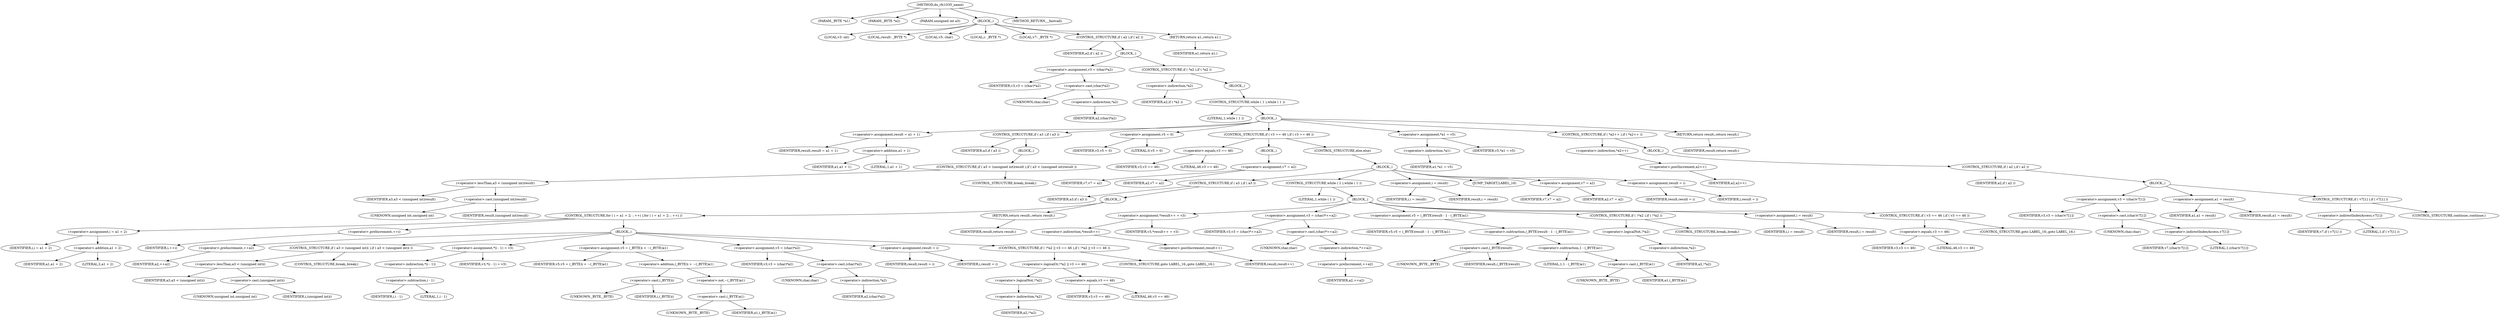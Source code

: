 digraph do_rfc1035_name {  
"1000106" [label = "(METHOD,do_rfc1035_name)" ]
"1000107" [label = "(PARAM,_BYTE *a1)" ]
"1000108" [label = "(PARAM,_BYTE *a2)" ]
"1000109" [label = "(PARAM,unsigned int a3)" ]
"1000110" [label = "(BLOCK,,)" ]
"1000111" [label = "(LOCAL,v3: int)" ]
"1000112" [label = "(LOCAL,result: _BYTE *)" ]
"1000113" [label = "(LOCAL,v5: char)" ]
"1000114" [label = "(LOCAL,i: _BYTE *)" ]
"1000115" [label = "(LOCAL,v7: _BYTE *)" ]
"1000116" [label = "(CONTROL_STRUCTURE,if ( a2 ),if ( a2 ))" ]
"1000117" [label = "(IDENTIFIER,a2,if ( a2 ))" ]
"1000118" [label = "(BLOCK,,)" ]
"1000119" [label = "(<operator>.assignment,v3 = (char)*a2)" ]
"1000120" [label = "(IDENTIFIER,v3,v3 = (char)*a2)" ]
"1000121" [label = "(<operator>.cast,(char)*a2)" ]
"1000122" [label = "(UNKNOWN,char,char)" ]
"1000123" [label = "(<operator>.indirection,*a2)" ]
"1000124" [label = "(IDENTIFIER,a2,(char)*a2)" ]
"1000125" [label = "(CONTROL_STRUCTURE,if ( *a2 ),if ( *a2 ))" ]
"1000126" [label = "(<operator>.indirection,*a2)" ]
"1000127" [label = "(IDENTIFIER,a2,if ( *a2 ))" ]
"1000128" [label = "(BLOCK,,)" ]
"1000129" [label = "(CONTROL_STRUCTURE,while ( 1 ),while ( 1 ))" ]
"1000130" [label = "(LITERAL,1,while ( 1 ))" ]
"1000131" [label = "(BLOCK,,)" ]
"1000132" [label = "(<operator>.assignment,result = a1 + 1)" ]
"1000133" [label = "(IDENTIFIER,result,result = a1 + 1)" ]
"1000134" [label = "(<operator>.addition,a1 + 1)" ]
"1000135" [label = "(IDENTIFIER,a1,a1 + 1)" ]
"1000136" [label = "(LITERAL,1,a1 + 1)" ]
"1000137" [label = "(CONTROL_STRUCTURE,if ( a3 ),if ( a3 ))" ]
"1000138" [label = "(IDENTIFIER,a3,if ( a3 ))" ]
"1000139" [label = "(BLOCK,,)" ]
"1000140" [label = "(CONTROL_STRUCTURE,if ( a3 < (unsigned int)result ),if ( a3 < (unsigned int)result ))" ]
"1000141" [label = "(<operator>.lessThan,a3 < (unsigned int)result)" ]
"1000142" [label = "(IDENTIFIER,a3,a3 < (unsigned int)result)" ]
"1000143" [label = "(<operator>.cast,(unsigned int)result)" ]
"1000144" [label = "(UNKNOWN,unsigned int,unsigned int)" ]
"1000145" [label = "(IDENTIFIER,result,(unsigned int)result)" ]
"1000146" [label = "(CONTROL_STRUCTURE,break;,break;)" ]
"1000147" [label = "(<operator>.assignment,v5 = 0)" ]
"1000148" [label = "(IDENTIFIER,v5,v5 = 0)" ]
"1000149" [label = "(LITERAL,0,v5 = 0)" ]
"1000150" [label = "(CONTROL_STRUCTURE,if ( v3 == 46 ),if ( v3 == 46 ))" ]
"1000151" [label = "(<operator>.equals,v3 == 46)" ]
"1000152" [label = "(IDENTIFIER,v3,v3 == 46)" ]
"1000153" [label = "(LITERAL,46,v3 == 46)" ]
"1000154" [label = "(BLOCK,,)" ]
"1000155" [label = "(<operator>.assignment,v7 = a2)" ]
"1000156" [label = "(IDENTIFIER,v7,v7 = a2)" ]
"1000157" [label = "(IDENTIFIER,a2,v7 = a2)" ]
"1000158" [label = "(CONTROL_STRUCTURE,else,else)" ]
"1000159" [label = "(BLOCK,,)" ]
"1000160" [label = "(CONTROL_STRUCTURE,if ( a3 ),if ( a3 ))" ]
"1000161" [label = "(IDENTIFIER,a3,if ( a3 ))" ]
"1000162" [label = "(BLOCK,,)" ]
"1000163" [label = "(CONTROL_STRUCTURE,for ( i = a1 + 2; ; ++i ),for ( i = a1 + 2; ; ++i ))" ]
"1000164" [label = "(<operator>.assignment,i = a1 + 2)" ]
"1000165" [label = "(IDENTIFIER,i,i = a1 + 2)" ]
"1000166" [label = "(<operator>.addition,a1 + 2)" ]
"1000167" [label = "(IDENTIFIER,a1,a1 + 2)" ]
"1000168" [label = "(LITERAL,2,a1 + 2)" ]
"1000169" [label = "(<operator>.preIncrement,++i)" ]
"1000170" [label = "(IDENTIFIER,i,++i)" ]
"1000171" [label = "(BLOCK,,)" ]
"1000172" [label = "(<operator>.preIncrement,++a2)" ]
"1000173" [label = "(IDENTIFIER,a2,++a2)" ]
"1000174" [label = "(CONTROL_STRUCTURE,if ( a3 < (unsigned int)i ),if ( a3 < (unsigned int)i ))" ]
"1000175" [label = "(<operator>.lessThan,a3 < (unsigned int)i)" ]
"1000176" [label = "(IDENTIFIER,a3,a3 < (unsigned int)i)" ]
"1000177" [label = "(<operator>.cast,(unsigned int)i)" ]
"1000178" [label = "(UNKNOWN,unsigned int,unsigned int)" ]
"1000179" [label = "(IDENTIFIER,i,(unsigned int)i)" ]
"1000180" [label = "(CONTROL_STRUCTURE,break;,break;)" ]
"1000181" [label = "(<operator>.assignment,*(i - 1) = v3)" ]
"1000182" [label = "(<operator>.indirection,*(i - 1))" ]
"1000183" [label = "(<operator>.subtraction,i - 1)" ]
"1000184" [label = "(IDENTIFIER,i,i - 1)" ]
"1000185" [label = "(LITERAL,1,i - 1)" ]
"1000186" [label = "(IDENTIFIER,v3,*(i - 1) = v3)" ]
"1000187" [label = "(<operator>.assignment,v5 = (_BYTE)i + ~(_BYTE)a1)" ]
"1000188" [label = "(IDENTIFIER,v5,v5 = (_BYTE)i + ~(_BYTE)a1)" ]
"1000189" [label = "(<operator>.addition,(_BYTE)i + ~(_BYTE)a1)" ]
"1000190" [label = "(<operator>.cast,(_BYTE)i)" ]
"1000191" [label = "(UNKNOWN,_BYTE,_BYTE)" ]
"1000192" [label = "(IDENTIFIER,i,(_BYTE)i)" ]
"1000193" [label = "(<operator>.not,~(_BYTE)a1)" ]
"1000194" [label = "(<operator>.cast,(_BYTE)a1)" ]
"1000195" [label = "(UNKNOWN,_BYTE,_BYTE)" ]
"1000196" [label = "(IDENTIFIER,a1,(_BYTE)a1)" ]
"1000197" [label = "(<operator>.assignment,v3 = (char)*a2)" ]
"1000198" [label = "(IDENTIFIER,v3,v3 = (char)*a2)" ]
"1000199" [label = "(<operator>.cast,(char)*a2)" ]
"1000200" [label = "(UNKNOWN,char,char)" ]
"1000201" [label = "(<operator>.indirection,*a2)" ]
"1000202" [label = "(IDENTIFIER,a2,(char)*a2)" ]
"1000203" [label = "(<operator>.assignment,result = i)" ]
"1000204" [label = "(IDENTIFIER,result,result = i)" ]
"1000205" [label = "(IDENTIFIER,i,result = i)" ]
"1000206" [label = "(CONTROL_STRUCTURE,if ( !*a2 || v3 == 46 ),if ( !*a2 || v3 == 46 ))" ]
"1000207" [label = "(<operator>.logicalOr,!*a2 || v3 == 46)" ]
"1000208" [label = "(<operator>.logicalNot,!*a2)" ]
"1000209" [label = "(<operator>.indirection,*a2)" ]
"1000210" [label = "(IDENTIFIER,a2,!*a2)" ]
"1000211" [label = "(<operator>.equals,v3 == 46)" ]
"1000212" [label = "(IDENTIFIER,v3,v3 == 46)" ]
"1000213" [label = "(LITERAL,46,v3 == 46)" ]
"1000214" [label = "(CONTROL_STRUCTURE,goto LABEL_16;,goto LABEL_16;)" ]
"1000215" [label = "(RETURN,return result;,return result;)" ]
"1000216" [label = "(IDENTIFIER,result,return result;)" ]
"1000217" [label = "(CONTROL_STRUCTURE,while ( 1 ),while ( 1 ))" ]
"1000218" [label = "(LITERAL,1,while ( 1 ))" ]
"1000219" [label = "(BLOCK,,)" ]
"1000220" [label = "(<operator>.assignment,*result++ = v3)" ]
"1000221" [label = "(<operator>.indirection,*result++)" ]
"1000222" [label = "(<operator>.postIncrement,result++)" ]
"1000223" [label = "(IDENTIFIER,result,result++)" ]
"1000224" [label = "(IDENTIFIER,v3,*result++ = v3)" ]
"1000225" [label = "(<operator>.assignment,v3 = (char)*++a2)" ]
"1000226" [label = "(IDENTIFIER,v3,v3 = (char)*++a2)" ]
"1000227" [label = "(<operator>.cast,(char)*++a2)" ]
"1000228" [label = "(UNKNOWN,char,char)" ]
"1000229" [label = "(<operator>.indirection,*++a2)" ]
"1000230" [label = "(<operator>.preIncrement,++a2)" ]
"1000231" [label = "(IDENTIFIER,a2,++a2)" ]
"1000232" [label = "(<operator>.assignment,v5 = (_BYTE)result - 1 - (_BYTE)a1)" ]
"1000233" [label = "(IDENTIFIER,v5,v5 = (_BYTE)result - 1 - (_BYTE)a1)" ]
"1000234" [label = "(<operator>.subtraction,(_BYTE)result - 1 - (_BYTE)a1)" ]
"1000235" [label = "(<operator>.cast,(_BYTE)result)" ]
"1000236" [label = "(UNKNOWN,_BYTE,_BYTE)" ]
"1000237" [label = "(IDENTIFIER,result,(_BYTE)result)" ]
"1000238" [label = "(<operator>.subtraction,1 - (_BYTE)a1)" ]
"1000239" [label = "(LITERAL,1,1 - (_BYTE)a1)" ]
"1000240" [label = "(<operator>.cast,(_BYTE)a1)" ]
"1000241" [label = "(UNKNOWN,_BYTE,_BYTE)" ]
"1000242" [label = "(IDENTIFIER,a1,(_BYTE)a1)" ]
"1000243" [label = "(CONTROL_STRUCTURE,if ( !*a2 ),if ( !*a2 ))" ]
"1000244" [label = "(<operator>.logicalNot,!*a2)" ]
"1000245" [label = "(<operator>.indirection,*a2)" ]
"1000246" [label = "(IDENTIFIER,a2,!*a2)" ]
"1000247" [label = "(CONTROL_STRUCTURE,break;,break;)" ]
"1000248" [label = "(<operator>.assignment,i = result)" ]
"1000249" [label = "(IDENTIFIER,i,i = result)" ]
"1000250" [label = "(IDENTIFIER,result,i = result)" ]
"1000251" [label = "(CONTROL_STRUCTURE,if ( v3 == 46 ),if ( v3 == 46 ))" ]
"1000252" [label = "(<operator>.equals,v3 == 46)" ]
"1000253" [label = "(IDENTIFIER,v3,v3 == 46)" ]
"1000254" [label = "(LITERAL,46,v3 == 46)" ]
"1000255" [label = "(CONTROL_STRUCTURE,goto LABEL_16;,goto LABEL_16;)" ]
"1000256" [label = "(<operator>.assignment,i = result)" ]
"1000257" [label = "(IDENTIFIER,i,i = result)" ]
"1000258" [label = "(IDENTIFIER,result,i = result)" ]
"1000259" [label = "(JUMP_TARGET,LABEL_16)" ]
"1000260" [label = "(<operator>.assignment,v7 = a2)" ]
"1000261" [label = "(IDENTIFIER,v7,v7 = a2)" ]
"1000262" [label = "(IDENTIFIER,a2,v7 = a2)" ]
"1000263" [label = "(<operator>.assignment,result = i)" ]
"1000264" [label = "(IDENTIFIER,result,result = i)" ]
"1000265" [label = "(IDENTIFIER,i,result = i)" ]
"1000266" [label = "(<operator>.assignment,*a1 = v5)" ]
"1000267" [label = "(<operator>.indirection,*a1)" ]
"1000268" [label = "(IDENTIFIER,a1,*a1 = v5)" ]
"1000269" [label = "(IDENTIFIER,v5,*a1 = v5)" ]
"1000270" [label = "(CONTROL_STRUCTURE,if ( *a2++ ),if ( *a2++ ))" ]
"1000271" [label = "(<operator>.indirection,*a2++)" ]
"1000272" [label = "(<operator>.postIncrement,a2++)" ]
"1000273" [label = "(IDENTIFIER,a2,a2++)" ]
"1000274" [label = "(BLOCK,,)" ]
"1000275" [label = "(CONTROL_STRUCTURE,if ( a2 ),if ( a2 ))" ]
"1000276" [label = "(IDENTIFIER,a2,if ( a2 ))" ]
"1000277" [label = "(BLOCK,,)" ]
"1000278" [label = "(<operator>.assignment,v3 = (char)v7[1])" ]
"1000279" [label = "(IDENTIFIER,v3,v3 = (char)v7[1])" ]
"1000280" [label = "(<operator>.cast,(char)v7[1])" ]
"1000281" [label = "(UNKNOWN,char,char)" ]
"1000282" [label = "(<operator>.indirectIndexAccess,v7[1])" ]
"1000283" [label = "(IDENTIFIER,v7,(char)v7[1])" ]
"1000284" [label = "(LITERAL,1,(char)v7[1])" ]
"1000285" [label = "(<operator>.assignment,a1 = result)" ]
"1000286" [label = "(IDENTIFIER,a1,a1 = result)" ]
"1000287" [label = "(IDENTIFIER,result,a1 = result)" ]
"1000288" [label = "(CONTROL_STRUCTURE,if ( v7[1] ),if ( v7[1] ))" ]
"1000289" [label = "(<operator>.indirectIndexAccess,v7[1])" ]
"1000290" [label = "(IDENTIFIER,v7,if ( v7[1] ))" ]
"1000291" [label = "(LITERAL,1,if ( v7[1] ))" ]
"1000292" [label = "(CONTROL_STRUCTURE,continue;,continue;)" ]
"1000293" [label = "(RETURN,return result;,return result;)" ]
"1000294" [label = "(IDENTIFIER,result,return result;)" ]
"1000295" [label = "(RETURN,return a1;,return a1;)" ]
"1000296" [label = "(IDENTIFIER,a1,return a1;)" ]
"1000297" [label = "(METHOD_RETURN,__fastcall)" ]
  "1000106" -> "1000107" 
  "1000106" -> "1000108" 
  "1000106" -> "1000109" 
  "1000106" -> "1000110" 
  "1000106" -> "1000297" 
  "1000110" -> "1000111" 
  "1000110" -> "1000112" 
  "1000110" -> "1000113" 
  "1000110" -> "1000114" 
  "1000110" -> "1000115" 
  "1000110" -> "1000116" 
  "1000110" -> "1000295" 
  "1000116" -> "1000117" 
  "1000116" -> "1000118" 
  "1000118" -> "1000119" 
  "1000118" -> "1000125" 
  "1000119" -> "1000120" 
  "1000119" -> "1000121" 
  "1000121" -> "1000122" 
  "1000121" -> "1000123" 
  "1000123" -> "1000124" 
  "1000125" -> "1000126" 
  "1000125" -> "1000128" 
  "1000126" -> "1000127" 
  "1000128" -> "1000129" 
  "1000129" -> "1000130" 
  "1000129" -> "1000131" 
  "1000131" -> "1000132" 
  "1000131" -> "1000137" 
  "1000131" -> "1000147" 
  "1000131" -> "1000150" 
  "1000131" -> "1000266" 
  "1000131" -> "1000270" 
  "1000131" -> "1000293" 
  "1000132" -> "1000133" 
  "1000132" -> "1000134" 
  "1000134" -> "1000135" 
  "1000134" -> "1000136" 
  "1000137" -> "1000138" 
  "1000137" -> "1000139" 
  "1000139" -> "1000140" 
  "1000140" -> "1000141" 
  "1000140" -> "1000146" 
  "1000141" -> "1000142" 
  "1000141" -> "1000143" 
  "1000143" -> "1000144" 
  "1000143" -> "1000145" 
  "1000147" -> "1000148" 
  "1000147" -> "1000149" 
  "1000150" -> "1000151" 
  "1000150" -> "1000154" 
  "1000150" -> "1000158" 
  "1000151" -> "1000152" 
  "1000151" -> "1000153" 
  "1000154" -> "1000155" 
  "1000155" -> "1000156" 
  "1000155" -> "1000157" 
  "1000158" -> "1000159" 
  "1000159" -> "1000160" 
  "1000159" -> "1000217" 
  "1000159" -> "1000256" 
  "1000159" -> "1000259" 
  "1000159" -> "1000260" 
  "1000159" -> "1000263" 
  "1000160" -> "1000161" 
  "1000160" -> "1000162" 
  "1000162" -> "1000163" 
  "1000162" -> "1000215" 
  "1000163" -> "1000164" 
  "1000163" -> "1000169" 
  "1000163" -> "1000171" 
  "1000164" -> "1000165" 
  "1000164" -> "1000166" 
  "1000166" -> "1000167" 
  "1000166" -> "1000168" 
  "1000169" -> "1000170" 
  "1000171" -> "1000172" 
  "1000171" -> "1000174" 
  "1000171" -> "1000181" 
  "1000171" -> "1000187" 
  "1000171" -> "1000197" 
  "1000171" -> "1000203" 
  "1000171" -> "1000206" 
  "1000172" -> "1000173" 
  "1000174" -> "1000175" 
  "1000174" -> "1000180" 
  "1000175" -> "1000176" 
  "1000175" -> "1000177" 
  "1000177" -> "1000178" 
  "1000177" -> "1000179" 
  "1000181" -> "1000182" 
  "1000181" -> "1000186" 
  "1000182" -> "1000183" 
  "1000183" -> "1000184" 
  "1000183" -> "1000185" 
  "1000187" -> "1000188" 
  "1000187" -> "1000189" 
  "1000189" -> "1000190" 
  "1000189" -> "1000193" 
  "1000190" -> "1000191" 
  "1000190" -> "1000192" 
  "1000193" -> "1000194" 
  "1000194" -> "1000195" 
  "1000194" -> "1000196" 
  "1000197" -> "1000198" 
  "1000197" -> "1000199" 
  "1000199" -> "1000200" 
  "1000199" -> "1000201" 
  "1000201" -> "1000202" 
  "1000203" -> "1000204" 
  "1000203" -> "1000205" 
  "1000206" -> "1000207" 
  "1000206" -> "1000214" 
  "1000207" -> "1000208" 
  "1000207" -> "1000211" 
  "1000208" -> "1000209" 
  "1000209" -> "1000210" 
  "1000211" -> "1000212" 
  "1000211" -> "1000213" 
  "1000215" -> "1000216" 
  "1000217" -> "1000218" 
  "1000217" -> "1000219" 
  "1000219" -> "1000220" 
  "1000219" -> "1000225" 
  "1000219" -> "1000232" 
  "1000219" -> "1000243" 
  "1000219" -> "1000248" 
  "1000219" -> "1000251" 
  "1000220" -> "1000221" 
  "1000220" -> "1000224" 
  "1000221" -> "1000222" 
  "1000222" -> "1000223" 
  "1000225" -> "1000226" 
  "1000225" -> "1000227" 
  "1000227" -> "1000228" 
  "1000227" -> "1000229" 
  "1000229" -> "1000230" 
  "1000230" -> "1000231" 
  "1000232" -> "1000233" 
  "1000232" -> "1000234" 
  "1000234" -> "1000235" 
  "1000234" -> "1000238" 
  "1000235" -> "1000236" 
  "1000235" -> "1000237" 
  "1000238" -> "1000239" 
  "1000238" -> "1000240" 
  "1000240" -> "1000241" 
  "1000240" -> "1000242" 
  "1000243" -> "1000244" 
  "1000243" -> "1000247" 
  "1000244" -> "1000245" 
  "1000245" -> "1000246" 
  "1000248" -> "1000249" 
  "1000248" -> "1000250" 
  "1000251" -> "1000252" 
  "1000251" -> "1000255" 
  "1000252" -> "1000253" 
  "1000252" -> "1000254" 
  "1000256" -> "1000257" 
  "1000256" -> "1000258" 
  "1000260" -> "1000261" 
  "1000260" -> "1000262" 
  "1000263" -> "1000264" 
  "1000263" -> "1000265" 
  "1000266" -> "1000267" 
  "1000266" -> "1000269" 
  "1000267" -> "1000268" 
  "1000270" -> "1000271" 
  "1000270" -> "1000274" 
  "1000271" -> "1000272" 
  "1000272" -> "1000273" 
  "1000274" -> "1000275" 
  "1000275" -> "1000276" 
  "1000275" -> "1000277" 
  "1000277" -> "1000278" 
  "1000277" -> "1000285" 
  "1000277" -> "1000288" 
  "1000278" -> "1000279" 
  "1000278" -> "1000280" 
  "1000280" -> "1000281" 
  "1000280" -> "1000282" 
  "1000282" -> "1000283" 
  "1000282" -> "1000284" 
  "1000285" -> "1000286" 
  "1000285" -> "1000287" 
  "1000288" -> "1000289" 
  "1000288" -> "1000292" 
  "1000289" -> "1000290" 
  "1000289" -> "1000291" 
  "1000293" -> "1000294" 
  "1000295" -> "1000296" 
}
